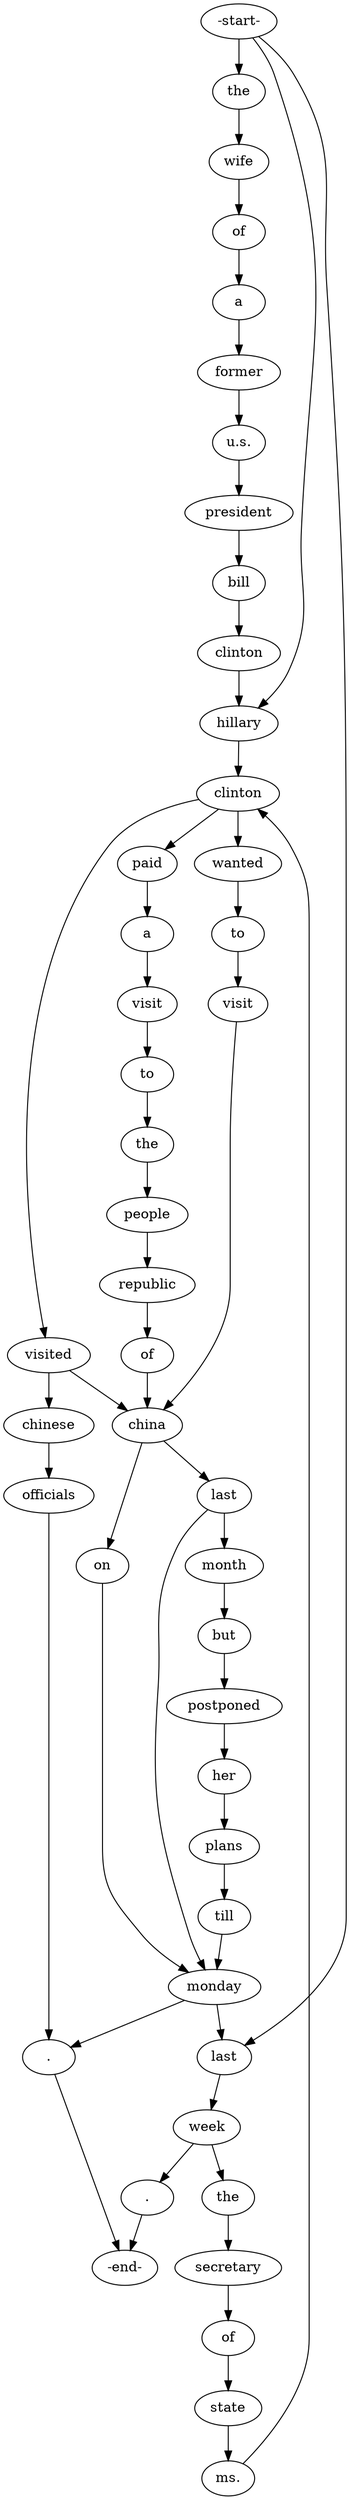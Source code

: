 strict digraph G {
"('-start-/-/-start-', 0)" [info="[(0, 0), (1, 0), (2, 0), (3, 0)]", label="-start-"];
"('wife/-/NN', 0)" [info="[(0, 2)]", label=wife];
"('former/-/JJ', 0)" [info="[(0, 5)]", label=former];
"('u.s./-/NNP', 0)" [info="[(0, 6)]", label="u.s."];
"('president/-/NN', 0)" [info="[(0, 7)]", label=president];
"('bill/-/NNP', 0)" [info="[(0, 8)]", label=bill];
"('clinton/-/NNP', 0)" [info="[(0, 9)]", label=clinton];
"('hillary/-/NNP', 0)" [info="[(0, 10), (1, 1), (2, 1)]", label=hillary];
"('clinton/-/NNP', 1)" [info="[(0, 11), (1, 2), (2, 2), (3, 8)]", label=clinton];
"('visited/-/VBD', 0)" [info="[(0, 12), (3, 9)]", label=visited];
"('china/-/NNP', 0)" [info="[(0, 13), (1, 6), (2, 11)]", label=china];
"('last/-/JJ', 0)" [info="[(0, 14), (1, 7)]", label=last];
"('monday/-/NNP', 0)" [info="[(0, 15), (1, 14), (2, 13)]", label=monday];
"('-end-/-/-end-', 0)" [info="[(0, 17), (1, 18), (2, 15), (3, 13)]", label="-end-"];
"('the/-/DT', 0)" [info="[(0, 1)]", label=the];
"('of/-/IN', 0)" [info="[(0, 3)]", label=of];
"('a/-/DT', 0)" [info="[(0, 4)]", label=a];
"('./-/PUNCT', 0)" [info="[(0, 16), (2, 14), (3, 12)]", label="."];
"('wanted/-/VBD', 0)" [info="[(1, 3)]", label=wanted];
"('visit/-/VB', 0)" [info="[(1, 5)]", label=visit];
"('month/-/NN', 0)" [info="[(1, 8)]", label=month];
"('postponed/-/VBD', 0)" [info="[(1, 10)]", label=postponed];
"('plans/-/NNS', 0)" [info="[(1, 12)]", label=plans];
"('till/-/IN', 0)" [info="[(1, 13)]", label=till];
"('last/-/JJ', 1)" [info="[(1, 15), (3, 1)]", label=last];
"('week/-/NN', 0)" [info="[(1, 16), (3, 2)]", label=week];
"('to/-/TO', 0)" [info="[(1, 4)]", label=to];
"('but/-/CC', 0)" [info="[(1, 9)]", label=but];
"('her/-/PRP$', 0)" [info="[(1, 11)]", label=her];
"('./-/PUNCT', 1)" [info="[(1, 17)]", label="."];
"('paid/-/VBD', 0)" [info="[(2, 3)]", label=paid];
"('visit/-/NN', 0)" [info="[(2, 5)]", label=visit];
"('people/-/NNP', 0)" [info="[(2, 8)]", label=people];
"('republic/-/NNP', 0)" [info="[(2, 9)]", label=republic];
"('a/-/DT', 1)" [info="[(2, 4)]", label=a];
"('to/-/TO', 1)" [info="[(2, 6)]", label=to];
"('the/-/DT', 1)" [info="[(2, 7)]", label=the];
"('of/-/IN', 1)" [info="[(2, 10)]", label=of];
"('on/-/IN', 0)" [info="[(2, 12)]", label=on];
"('secretary/-/NNP', 0)" [info="[(3, 4)]", label=secretary];
"('state/-/NNP', 0)" [info="[(3, 6)]", label=state];
"('ms./-/NNP', 0)" [info="[(3, 7)]", label="ms."];
"('chinese/-/JJ', 0)" [info="[(3, 10)]", label=chinese];
"('officials/-/NNS', 0)" [info="[(3, 11)]", label=officials];
"('the/-/DT', 2)" [info="[(3, 3)]", label=the];
"('of/-/IN', 2)" [info="[(3, 5)]", label=of];
"('-start-/-/-start-', 0)" -> "('the/-/DT', 0)"  [weight="1.25"];
"('-start-/-/-start-', 0)" -> "('hillary/-/NNP', 0)"  [weight="0.27777777777777773"];
"('-start-/-/-start-', 0)" -> "('last/-/JJ', 1)"  [weight="0.703125"];
"('wife/-/NN', 0)" -> "('of/-/IN', 0)"  [weight="2.0"];
"('former/-/JJ', 0)" -> "('u.s./-/NNP', 0)"  [weight="2.0"];
"('u.s./-/NNP', 0)" -> "('president/-/NN', 0)"  [weight="2.0"];
"('president/-/NN', 0)" -> "('bill/-/NNP', 0)"  [weight="2.0"];
"('bill/-/NNP', 0)" -> "('clinton/-/NNP', 0)"  [weight="2.0"];
"('clinton/-/NNP', 0)" -> "('hillary/-/NNP', 0)"  [weight="1.3333333333333333"];
"('hillary/-/NNP', 0)" -> "('clinton/-/NNP', 1)"  [weight="0.19444444444444445"];
"('clinton/-/NNP', 1)" -> "('visited/-/VBD', 0)"  [weight="0.375"];
"('clinton/-/NNP', 1)" -> "('wanted/-/VBD', 0)"  [weight="1.25"];
"('clinton/-/NNP', 1)" -> "('paid/-/VBD', 0)"  [weight="1.25"];
"('visited/-/VBD', 0)" -> "('china/-/NNP', 0)"  [weight="0.8333333333333334"];
"('visited/-/VBD', 0)" -> "('chinese/-/JJ', 0)"  [weight="1.5"];
"('china/-/NNP', 0)" -> "('last/-/JJ', 0)"  [weight="0.4166666666666667"];
"('china/-/NNP', 0)" -> "('on/-/IN', 0)"  [weight="1.3333333333333333"];
"('last/-/JJ', 0)" -> "('monday/-/NNP', 0)"  [weight="0.7291666666666666"];
"('last/-/JJ', 0)" -> "('month/-/NN', 0)"  [weight="1.5"];
"('monday/-/NNP', 0)" -> "('./-/PUNCT', 0)"  [weight="0.3333333333333333"];
"('monday/-/NNP', 0)" -> "('last/-/JJ', 1)"  [weight="0.8333333333333334"];
"('the/-/DT', 0)" -> "('wife/-/NN', 0)"  [weight="2.0"];
"('of/-/IN', 0)" -> "('a/-/DT', 0)"  [weight="2.0"];
"('a/-/DT', 0)" -> "('former/-/JJ', 0)"  [weight="2.0"];
"('./-/PUNCT', 0)" -> "('-end-/-/-end-', 0)"  [weight="0.19444444444444445"];
"('wanted/-/VBD', 0)" -> "('to/-/TO', 0)"  [weight="2.0"];
"('visit/-/VB', 0)" -> "('china/-/NNP', 0)"  [weight="1.3333333333333333"];
"('month/-/NN', 0)" -> "('but/-/CC', 0)"  [weight="2.0"];
"('postponed/-/VBD', 0)" -> "('her/-/PRP$', 0)"  [weight="2.0"];
"('plans/-/NNS', 0)" -> "('till/-/IN', 0)"  [weight="2.0"];
"('till/-/IN', 0)" -> "('monday/-/NNP', 0)"  [weight="1.3333333333333333"];
"('last/-/JJ', 1)" -> "('week/-/NN', 0)"  [weight="0.5"];
"('week/-/NN', 0)" -> "('./-/PUNCT', 1)"  [weight="1.5"];
"('week/-/NN', 0)" -> "('the/-/DT', 2)"  [weight="1.5"];
"('to/-/TO', 0)" -> "('visit/-/VB', 0)"  [weight="2.0"];
"('but/-/CC', 0)" -> "('postponed/-/VBD', 0)"  [weight="2.0"];
"('her/-/PRP$', 0)" -> "('plans/-/NNS', 0)"  [weight="2.0"];
"('./-/PUNCT', 1)" -> "('-end-/-/-end-', 0)"  [weight="1.25"];
"('paid/-/VBD', 0)" -> "('a/-/DT', 1)"  [weight="2.0"];
"('visit/-/NN', 0)" -> "('to/-/TO', 1)"  [weight="2.0"];
"('people/-/NNP', 0)" -> "('republic/-/NNP', 0)"  [weight="2.0"];
"('republic/-/NNP', 0)" -> "('of/-/IN', 1)"  [weight="2.0"];
"('a/-/DT', 1)" -> "('visit/-/NN', 0)"  [weight="2.0"];
"('to/-/TO', 1)" -> "('the/-/DT', 1)"  [weight="2.0"];
"('the/-/DT', 1)" -> "('people/-/NNP', 0)"  [weight="2.0"];
"('of/-/IN', 1)" -> "('china/-/NNP', 0)"  [weight="1.3333333333333333"];
"('on/-/IN', 0)" -> "('monday/-/NNP', 0)"  [weight="1.3333333333333333"];
"('secretary/-/NNP', 0)" -> "('of/-/IN', 2)"  [weight="2.0"];
"('state/-/NNP', 0)" -> "('ms./-/NNP', 0)"  [weight="2.0"];
"('ms./-/NNP', 0)" -> "('clinton/-/NNP', 1)"  [weight="1.25"];
"('chinese/-/JJ', 0)" -> "('officials/-/NNS', 0)"  [weight="2.0"];
"('officials/-/NNS', 0)" -> "('./-/PUNCT', 0)"  [weight="1.3333333333333333"];
"('the/-/DT', 2)" -> "('secretary/-/NNP', 0)"  [weight="2.0"];
"('of/-/IN', 2)" -> "('state/-/NNP', 0)"  [weight="2.0"];
}
